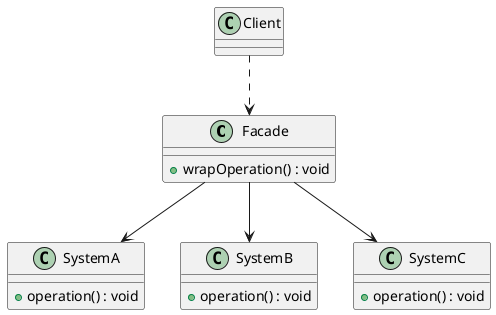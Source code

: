 @startuml

class Facade {
    {method} +wrapOperation() : void
}

class SystemA {
    {method} +operation() : void
}

class SystemB {
    {method} +operation() : void
}

class SystemC {
    {method} +operation() : void
}

class Client {
}

Facade --> SystemA
Facade --> SystemB
Facade --> SystemC

Client ..> Facade

@enduml